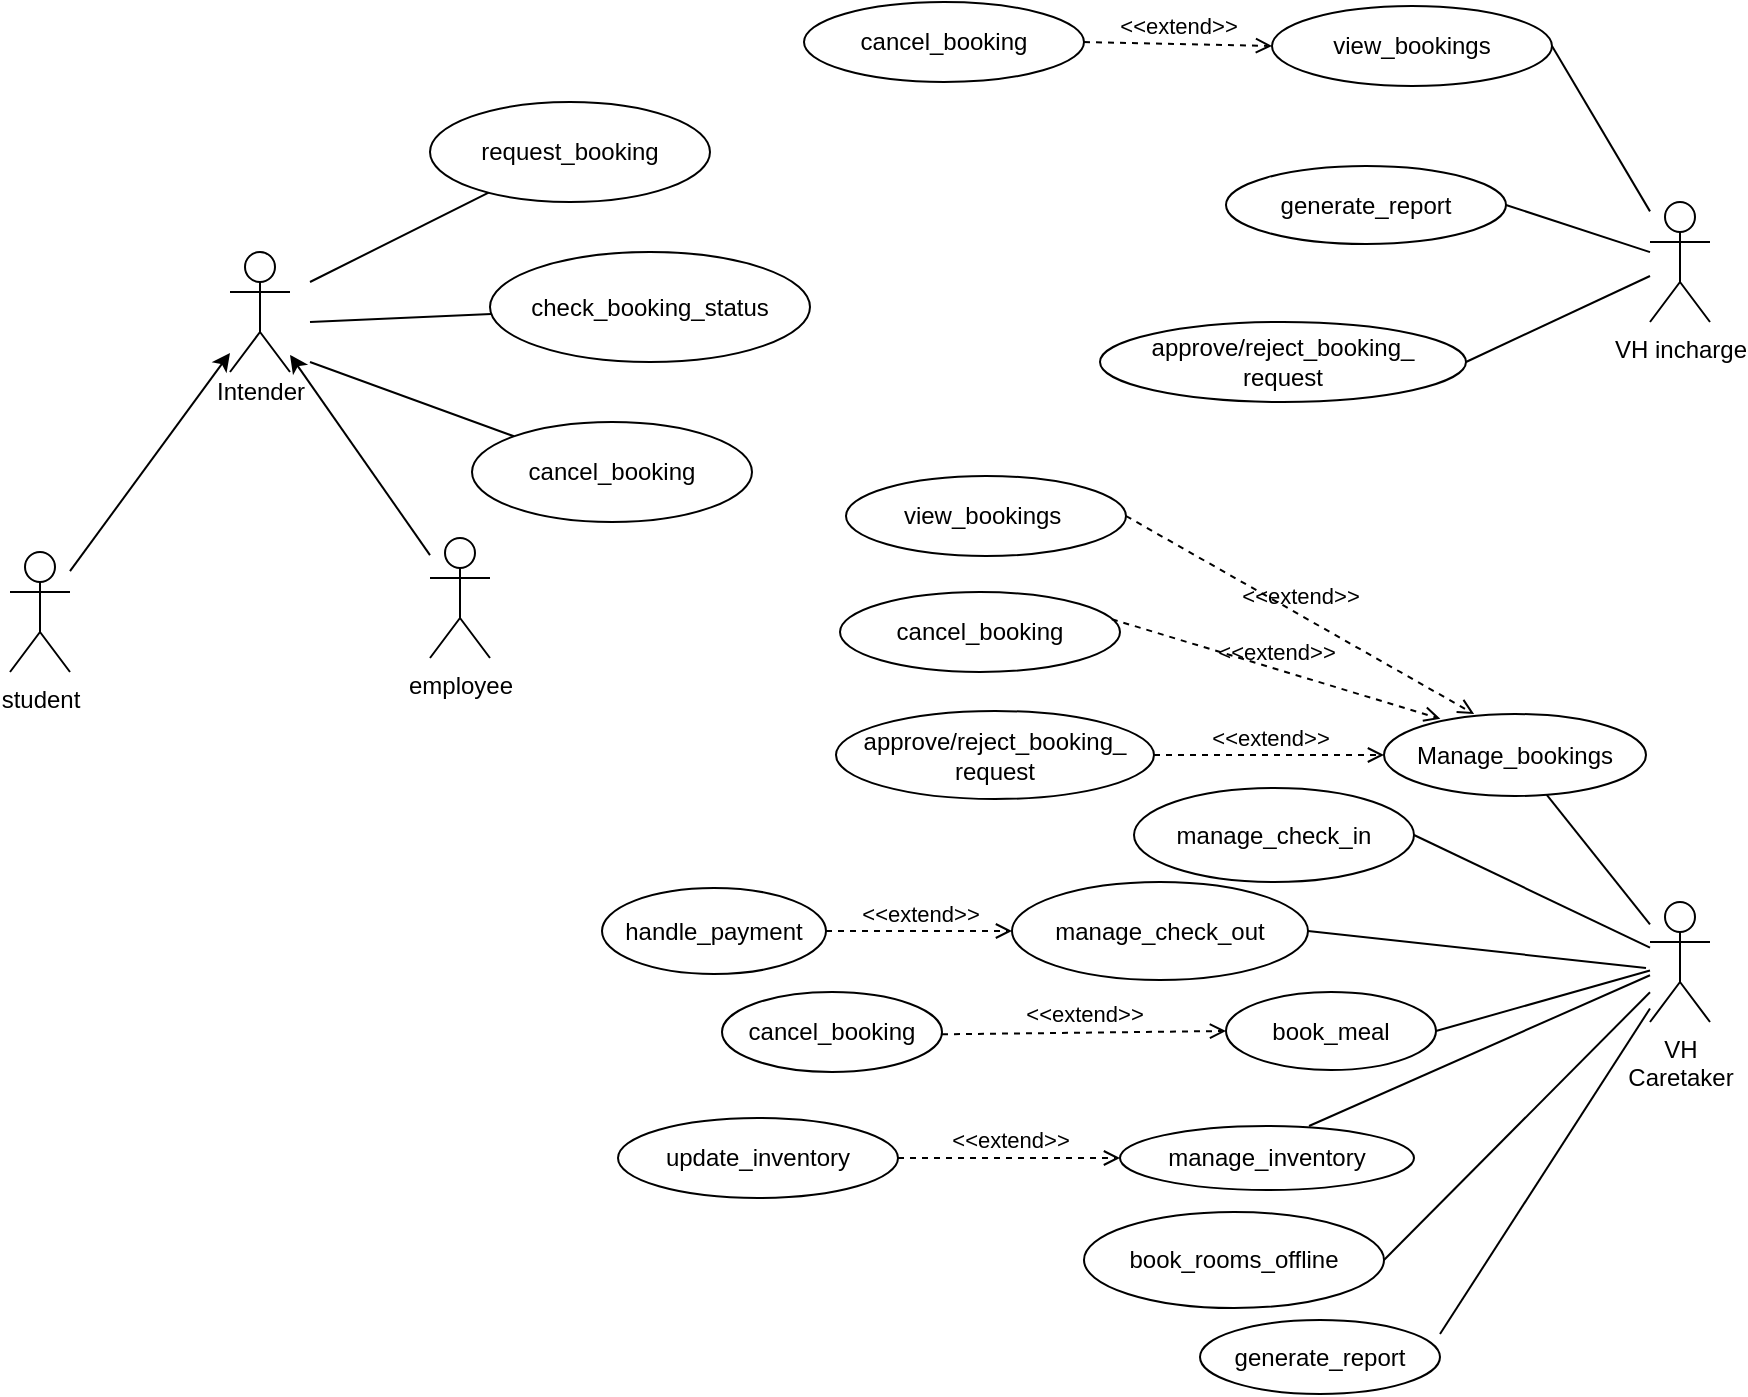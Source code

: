 <mxfile version="22.1.0" type="device">
  <diagram name="Page-1" id="o2gniuQvktMx3vP2k-OH">
    <mxGraphModel dx="1877" dy="530" grid="0" gridSize="10" guides="1" tooltips="1" connect="1" arrows="1" fold="1" page="1" pageScale="1" pageWidth="827" pageHeight="1169" background="#FFFFFF" math="0" shadow="0">
      <root>
        <mxCell id="0" />
        <mxCell id="1" parent="0" />
        <mxCell id="ea3nt5I8Ip7ldwUN47iV-6" value="" style="shape=umlActor;verticalLabelPosition=top;verticalAlign=bottom;html=1;outlineConnect=0;labelPosition=center;align=center;" parent="1" vertex="1">
          <mxGeometry x="40" y="195" width="30" height="60" as="geometry" />
        </mxCell>
        <mxCell id="ea3nt5I8Ip7ldwUN47iV-9" value="" style="endArrow=none;html=1;rounded=0;" parent="1" target="ea3nt5I8Ip7ldwUN47iV-15" edge="1">
          <mxGeometry width="50" height="50" relative="1" as="geometry">
            <mxPoint x="80" y="210" as="sourcePoint" />
            <mxPoint x="160" y="160" as="targetPoint" />
          </mxGeometry>
        </mxCell>
        <mxCell id="ea3nt5I8Ip7ldwUN47iV-12" value="" style="endArrow=none;html=1;rounded=0;" parent="1" target="ea3nt5I8Ip7ldwUN47iV-16" edge="1">
          <mxGeometry width="50" height="50" relative="1" as="geometry">
            <mxPoint x="80" y="230" as="sourcePoint" />
            <mxPoint x="160" y="230" as="targetPoint" />
          </mxGeometry>
        </mxCell>
        <mxCell id="ea3nt5I8Ip7ldwUN47iV-13" value="" style="endArrow=none;html=1;rounded=0;" parent="1" target="ea3nt5I8Ip7ldwUN47iV-17" edge="1">
          <mxGeometry width="50" height="50" relative="1" as="geometry">
            <mxPoint x="80" y="250" as="sourcePoint" />
            <mxPoint x="160" y="290" as="targetPoint" />
          </mxGeometry>
        </mxCell>
        <mxCell id="ea3nt5I8Ip7ldwUN47iV-15" value="request_booking" style="ellipse;whiteSpace=wrap;html=1;" parent="1" vertex="1">
          <mxGeometry x="140" y="120" width="140" height="50" as="geometry" />
        </mxCell>
        <mxCell id="ea3nt5I8Ip7ldwUN47iV-16" value="check_booking_status" style="ellipse;whiteSpace=wrap;html=1;" parent="1" vertex="1">
          <mxGeometry x="170" y="195" width="160" height="55" as="geometry" />
        </mxCell>
        <mxCell id="ea3nt5I8Ip7ldwUN47iV-17" value="cancel_booking" style="ellipse;whiteSpace=wrap;html=1;" parent="1" vertex="1">
          <mxGeometry x="161" y="280" width="140" height="50" as="geometry" />
        </mxCell>
        <mxCell id="ea3nt5I8Ip7ldwUN47iV-18" value="VH incharge" style="shape=umlActor;verticalLabelPosition=bottom;verticalAlign=top;html=1;outlineConnect=0;" parent="1" vertex="1">
          <mxGeometry x="750" y="170" width="30" height="60" as="geometry" />
        </mxCell>
        <mxCell id="ea3nt5I8Ip7ldwUN47iV-21" value="" style="endArrow=none;html=1;rounded=0;entryX=1;entryY=0.5;entryDx=0;entryDy=0;" parent="1" source="ea3nt5I8Ip7ldwUN47iV-18" target="ea3nt5I8Ip7ldwUN47iV-29" edge="1">
          <mxGeometry width="50" height="50" relative="1" as="geometry">
            <mxPoint x="740" y="170" as="sourcePoint" />
            <mxPoint x="539" y="278" as="targetPoint" />
          </mxGeometry>
        </mxCell>
        <mxCell id="ea3nt5I8Ip7ldwUN47iV-25" value="Intender" style="text;html=1;align=center;verticalAlign=middle;resizable=0;points=[];autosize=1;strokeColor=none;fillColor=none;fontSize=12;fontFamily=Helvetica;fontColor=default;" parent="1" vertex="1">
          <mxGeometry x="20" y="250" width="70" height="30" as="geometry" />
        </mxCell>
        <mxCell id="ea3nt5I8Ip7ldwUN47iV-28" value="view_bookings" style="ellipse;whiteSpace=wrap;html=1;" parent="1" vertex="1">
          <mxGeometry x="561" y="72" width="140" height="40" as="geometry" />
        </mxCell>
        <mxCell id="ea3nt5I8Ip7ldwUN47iV-29" value="approve/reject_booking_&lt;br&gt;request" style="ellipse;whiteSpace=wrap;html=1;" parent="1" vertex="1">
          <mxGeometry x="475" y="230" width="183" height="40" as="geometry" />
        </mxCell>
        <mxCell id="ea3nt5I8Ip7ldwUN47iV-30" value="cancel_booking" style="ellipse;whiteSpace=wrap;html=1;" parent="1" vertex="1">
          <mxGeometry x="327" y="70" width="140" height="40" as="geometry" />
        </mxCell>
        <mxCell id="ea3nt5I8Ip7ldwUN47iV-31" value="manage_inventory" style="ellipse;whiteSpace=wrap;html=1;" parent="1" vertex="1">
          <mxGeometry x="485" y="632" width="147" height="32" as="geometry" />
        </mxCell>
        <mxCell id="ea3nt5I8Ip7ldwUN47iV-37" value="VH &lt;br&gt;Caretaker" style="shape=umlActor;verticalLabelPosition=bottom;verticalAlign=top;html=1;outlineConnect=0;" parent="1" vertex="1">
          <mxGeometry x="750" y="520" width="30" height="60" as="geometry" />
        </mxCell>
        <mxCell id="ea3nt5I8Ip7ldwUN47iV-41" value="book_meal" style="ellipse;whiteSpace=wrap;html=1;" parent="1" vertex="1">
          <mxGeometry x="538" y="565" width="105" height="39" as="geometry" />
        </mxCell>
        <mxCell id="ea3nt5I8Ip7ldwUN47iV-42" value="update_inventory" style="ellipse;whiteSpace=wrap;html=1;" parent="1" vertex="1">
          <mxGeometry x="234" y="628" width="140" height="40" as="geometry" />
        </mxCell>
        <mxCell id="ea3nt5I8Ip7ldwUN47iV-44" value="" style="endArrow=none;html=1;rounded=0;exitX=0.643;exitY=0;exitDx=0;exitDy=0;exitPerimeter=0;" parent="1" source="ea3nt5I8Ip7ldwUN47iV-31" target="ea3nt5I8Ip7ldwUN47iV-37" edge="1">
          <mxGeometry width="50" height="50" relative="1" as="geometry">
            <mxPoint x="650" y="470" as="sourcePoint" />
            <mxPoint x="700" y="420" as="targetPoint" />
          </mxGeometry>
        </mxCell>
        <mxCell id="ea3nt5I8Ip7ldwUN47iV-47" value="manage_check_in" style="ellipse;whiteSpace=wrap;html=1;" parent="1" vertex="1">
          <mxGeometry x="492" y="463" width="140" height="47" as="geometry" />
        </mxCell>
        <mxCell id="ea3nt5I8Ip7ldwUN47iV-48" value="manage_check_out" style="ellipse;whiteSpace=wrap;html=1;" parent="1" vertex="1">
          <mxGeometry x="431" y="510" width="148" height="49" as="geometry" />
        </mxCell>
        <mxCell id="ea3nt5I8Ip7ldwUN47iV-49" value="cancel_booking" style="ellipse;whiteSpace=wrap;html=1;" parent="1" vertex="1">
          <mxGeometry x="286" y="565" width="110" height="40" as="geometry" />
        </mxCell>
        <mxCell id="ea3nt5I8Ip7ldwUN47iV-50" value="" style="endArrow=none;html=1;rounded=0;exitX=1;exitY=0.5;exitDx=0;exitDy=0;" parent="1" source="ea3nt5I8Ip7ldwUN47iV-41" target="ea3nt5I8Ip7ldwUN47iV-37" edge="1">
          <mxGeometry width="50" height="50" relative="1" as="geometry">
            <mxPoint x="500" y="400" as="sourcePoint" />
            <mxPoint x="740" y="440" as="targetPoint" />
          </mxGeometry>
        </mxCell>
        <mxCell id="ea3nt5I8Ip7ldwUN47iV-51" value="&amp;lt;&amp;lt;extend&amp;gt;&amp;gt;" style="html=1;verticalAlign=bottom;labelBackgroundColor=none;endArrow=open;endFill=0;dashed=1;rounded=0;entryX=0;entryY=0.5;entryDx=0;entryDy=0;exitX=1;exitY=0.529;exitDx=0;exitDy=0;exitPerimeter=0;" parent="1" source="ea3nt5I8Ip7ldwUN47iV-49" target="ea3nt5I8Ip7ldwUN47iV-41" edge="1">
          <mxGeometry width="160" relative="1" as="geometry">
            <mxPoint x="450" y="370" as="sourcePoint" />
            <mxPoint x="610" y="370" as="targetPoint" />
          </mxGeometry>
        </mxCell>
        <mxCell id="ea3nt5I8Ip7ldwUN47iV-52" value="Manage_bookings" style="ellipse;whiteSpace=wrap;html=1;" parent="1" vertex="1">
          <mxGeometry x="617" y="426" width="131" height="41" as="geometry" />
        </mxCell>
        <mxCell id="ea3nt5I8Ip7ldwUN47iV-53" value="approve/reject_booking_ request" style="ellipse;whiteSpace=wrap;html=1;" parent="1" vertex="1">
          <mxGeometry x="343" y="424.5" width="159" height="44" as="geometry" />
        </mxCell>
        <mxCell id="ea3nt5I8Ip7ldwUN47iV-54" value="cancel_booking" style="ellipse;whiteSpace=wrap;html=1;" parent="1" vertex="1">
          <mxGeometry x="345" y="365" width="140" height="40" as="geometry" />
        </mxCell>
        <mxCell id="ea3nt5I8Ip7ldwUN47iV-55" value="view_bookings&amp;nbsp;" style="ellipse;whiteSpace=wrap;html=1;" parent="1" vertex="1">
          <mxGeometry x="348" y="307" width="140" height="40" as="geometry" />
        </mxCell>
        <mxCell id="ea3nt5I8Ip7ldwUN47iV-56" value="&amp;lt;&amp;lt;extend&amp;gt;&amp;gt;" style="html=1;verticalAlign=bottom;labelBackgroundColor=none;endArrow=open;endFill=0;dashed=1;rounded=0;entryX=0;entryY=0.5;entryDx=0;entryDy=0;exitX=1;exitY=0.5;exitDx=0;exitDy=0;" parent="1" source="ea3nt5I8Ip7ldwUN47iV-30" target="ea3nt5I8Ip7ldwUN47iV-28" edge="1">
          <mxGeometry width="160" relative="1" as="geometry">
            <mxPoint x="280" y="60" as="sourcePoint" />
            <mxPoint x="440" y="100" as="targetPoint" />
          </mxGeometry>
        </mxCell>
        <mxCell id="ea3nt5I8Ip7ldwUN47iV-57" value="" style="endArrow=none;html=1;rounded=0;" parent="1" source="ea3nt5I8Ip7ldwUN47iV-52" target="ea3nt5I8Ip7ldwUN47iV-37" edge="1">
          <mxGeometry width="50" height="50" relative="1" as="geometry">
            <mxPoint x="450" y="420" as="sourcePoint" />
            <mxPoint x="500" y="370" as="targetPoint" />
          </mxGeometry>
        </mxCell>
        <mxCell id="ea3nt5I8Ip7ldwUN47iV-59" value="&amp;lt;&amp;lt;extend&amp;gt;&amp;gt;" style="html=1;verticalAlign=bottom;labelBackgroundColor=none;endArrow=open;endFill=0;dashed=1;rounded=0;exitX=1;exitY=0.5;exitDx=0;exitDy=0;entryX=0.344;entryY=0;entryDx=0;entryDy=0;entryPerimeter=0;" parent="1" source="ea3nt5I8Ip7ldwUN47iV-55" target="ea3nt5I8Ip7ldwUN47iV-52" edge="1">
          <mxGeometry width="160" relative="1" as="geometry">
            <mxPoint x="610" y="400" as="sourcePoint" />
            <mxPoint x="623" y="355" as="targetPoint" />
          </mxGeometry>
        </mxCell>
        <mxCell id="ea3nt5I8Ip7ldwUN47iV-60" value="&amp;lt;&amp;lt;extend&amp;gt;&amp;gt;" style="html=1;verticalAlign=bottom;labelBackgroundColor=none;endArrow=open;endFill=0;dashed=1;rounded=0;exitX=0.971;exitY=0.34;exitDx=0;exitDy=0;exitPerimeter=0;entryX=0.215;entryY=0.059;entryDx=0;entryDy=0;entryPerimeter=0;" parent="1" source="ea3nt5I8Ip7ldwUN47iV-54" target="ea3nt5I8Ip7ldwUN47iV-52" edge="1">
          <mxGeometry width="160" relative="1" as="geometry">
            <mxPoint x="400" y="350" as="sourcePoint" />
            <mxPoint x="560" y="350" as="targetPoint" />
          </mxGeometry>
        </mxCell>
        <mxCell id="ea3nt5I8Ip7ldwUN47iV-61" value="" style="endArrow=none;html=1;rounded=0;exitX=1;exitY=0.5;exitDx=0;exitDy=0;" parent="1" source="ea3nt5I8Ip7ldwUN47iV-47" target="ea3nt5I8Ip7ldwUN47iV-37" edge="1">
          <mxGeometry width="50" height="50" relative="1" as="geometry">
            <mxPoint x="454" y="683" as="sourcePoint" />
            <mxPoint x="732" y="540" as="targetPoint" />
          </mxGeometry>
        </mxCell>
        <mxCell id="ea3nt5I8Ip7ldwUN47iV-63" value="" style="endArrow=none;html=1;rounded=0;exitX=1;exitY=0.5;exitDx=0;exitDy=0;" parent="1" source="ea3nt5I8Ip7ldwUN47iV-48" edge="1">
          <mxGeometry width="50" height="50" relative="1" as="geometry">
            <mxPoint x="364" y="526" as="sourcePoint" />
            <mxPoint x="748" y="553" as="targetPoint" />
          </mxGeometry>
        </mxCell>
        <mxCell id="ea3nt5I8Ip7ldwUN47iV-64" value="&amp;lt;&amp;lt;extend&amp;gt;&amp;gt;" style="html=1;verticalAlign=bottom;labelBackgroundColor=none;endArrow=open;endFill=0;dashed=1;rounded=0;entryX=0;entryY=0.5;entryDx=0;entryDy=0;exitX=1;exitY=0.5;exitDx=0;exitDy=0;" parent="1" source="ea3nt5I8Ip7ldwUN47iV-65" target="ea3nt5I8Ip7ldwUN47iV-48" edge="1">
          <mxGeometry width="160" relative="1" as="geometry">
            <mxPoint x="328" y="499" as="sourcePoint" />
            <mxPoint x="273" y="532" as="targetPoint" />
          </mxGeometry>
        </mxCell>
        <mxCell id="ea3nt5I8Ip7ldwUN47iV-65" value="handle_payment" style="ellipse;whiteSpace=wrap;html=1;" parent="1" vertex="1">
          <mxGeometry x="226" y="513" width="112" height="43" as="geometry" />
        </mxCell>
        <mxCell id="ea3nt5I8Ip7ldwUN47iV-67" value="" style="endArrow=none;html=1;rounded=0;exitX=1;exitY=0.5;exitDx=0;exitDy=0;" parent="1" source="ea3nt5I8Ip7ldwUN47iV-28" target="ea3nt5I8Ip7ldwUN47iV-18" edge="1">
          <mxGeometry width="50" height="50" relative="1" as="geometry">
            <mxPoint x="453" y="219" as="sourcePoint" />
            <mxPoint x="503" y="169" as="targetPoint" />
          </mxGeometry>
        </mxCell>
        <mxCell id="ea3nt5I8Ip7ldwUN47iV-68" value="&amp;lt;&amp;lt;extend&amp;gt;&amp;gt;" style="html=1;verticalAlign=bottom;labelBackgroundColor=none;endArrow=open;endFill=0;dashed=1;rounded=0;entryX=0;entryY=0.5;entryDx=0;entryDy=0;exitX=1;exitY=0.5;exitDx=0;exitDy=0;" parent="1" source="ea3nt5I8Ip7ldwUN47iV-42" target="ea3nt5I8Ip7ldwUN47iV-31" edge="1">
          <mxGeometry width="160" relative="1" as="geometry">
            <mxPoint x="407" y="686" as="sourcePoint" />
            <mxPoint x="567" y="686" as="targetPoint" />
          </mxGeometry>
        </mxCell>
        <mxCell id="ea3nt5I8Ip7ldwUN47iV-69" value="book_rooms_offline" style="ellipse;whiteSpace=wrap;html=1;" parent="1" vertex="1">
          <mxGeometry x="467" y="675" width="150" height="48" as="geometry" />
        </mxCell>
        <mxCell id="ea3nt5I8Ip7ldwUN47iV-70" value="" style="endArrow=none;html=1;rounded=0;exitX=1;exitY=0.5;exitDx=0;exitDy=0;" parent="1" source="ea3nt5I8Ip7ldwUN47iV-69" target="ea3nt5I8Ip7ldwUN47iV-37" edge="1">
          <mxGeometry width="50" height="50" relative="1" as="geometry">
            <mxPoint x="398" y="479" as="sourcePoint" />
            <mxPoint x="448" y="429" as="targetPoint" />
          </mxGeometry>
        </mxCell>
        <mxCell id="Dr3gtSxPXgM3pEe4yAD6-1" value="&amp;lt;&amp;lt;extend&amp;gt;&amp;gt;" style="html=1;verticalAlign=bottom;labelBackgroundColor=none;endArrow=open;endFill=0;dashed=1;rounded=0;exitX=1;exitY=0.5;exitDx=0;exitDy=0;entryX=0;entryY=0.5;entryDx=0;entryDy=0;entryPerimeter=0;" parent="1" source="ea3nt5I8Ip7ldwUN47iV-53" target="ea3nt5I8Ip7ldwUN47iV-52" edge="1">
          <mxGeometry width="160" relative="1" as="geometry">
            <mxPoint x="460" y="443.5" as="sourcePoint" />
            <mxPoint x="620" y="443.5" as="targetPoint" />
          </mxGeometry>
        </mxCell>
        <mxCell id="Dr3gtSxPXgM3pEe4yAD6-2" value="generate_report" style="ellipse;whiteSpace=wrap;html=1;" parent="1" vertex="1">
          <mxGeometry x="538" y="152" width="140" height="39" as="geometry" />
        </mxCell>
        <mxCell id="Dr3gtSxPXgM3pEe4yAD6-4" value="generate_report" style="ellipse;whiteSpace=wrap;html=1;" parent="1" vertex="1">
          <mxGeometry x="525" y="729" width="120" height="37" as="geometry" />
        </mxCell>
        <mxCell id="Dr3gtSxPXgM3pEe4yAD6-6" value="" style="endArrow=none;html=1;rounded=0;exitX=1;exitY=0.5;exitDx=0;exitDy=0;" parent="1" source="Dr3gtSxPXgM3pEe4yAD6-2" target="ea3nt5I8Ip7ldwUN47iV-18" edge="1">
          <mxGeometry width="50" height="50" relative="1" as="geometry">
            <mxPoint x="387" y="307" as="sourcePoint" />
            <mxPoint x="437" y="257" as="targetPoint" />
          </mxGeometry>
        </mxCell>
        <mxCell id="Dr3gtSxPXgM3pEe4yAD6-7" value="" style="endArrow=none;html=1;rounded=0;exitX=1;exitY=0.189;exitDx=0;exitDy=0;exitPerimeter=0;" parent="1" source="Dr3gtSxPXgM3pEe4yAD6-4" target="ea3nt5I8Ip7ldwUN47iV-37" edge="1">
          <mxGeometry width="50" height="50" relative="1" as="geometry">
            <mxPoint x="387" y="607" as="sourcePoint" />
            <mxPoint x="437" y="557" as="targetPoint" />
          </mxGeometry>
        </mxCell>
        <mxCell id="ngBmibzNWCNQhMU-bTbV-1" value="student" style="shape=umlActor;verticalLabelPosition=bottom;verticalAlign=top;html=1;outlineConnect=0;" vertex="1" parent="1">
          <mxGeometry x="-70" y="345" width="30" height="60" as="geometry" />
        </mxCell>
        <mxCell id="ngBmibzNWCNQhMU-bTbV-2" value="employee" style="shape=umlActor;verticalLabelPosition=bottom;verticalAlign=top;html=1;outlineConnect=0;" vertex="1" parent="1">
          <mxGeometry x="140" y="338" width="30" height="60" as="geometry" />
        </mxCell>
        <mxCell id="ngBmibzNWCNQhMU-bTbV-3" value="" style="endArrow=classic;html=1;rounded=0;" edge="1" parent="1" source="ngBmibzNWCNQhMU-bTbV-1" target="ea3nt5I8Ip7ldwUN47iV-6">
          <mxGeometry width="50" height="50" relative="1" as="geometry">
            <mxPoint x="387" y="369" as="sourcePoint" />
            <mxPoint x="437" y="319" as="targetPoint" />
          </mxGeometry>
        </mxCell>
        <mxCell id="ngBmibzNWCNQhMU-bTbV-4" value="" style="endArrow=classic;html=1;rounded=0;" edge="1" parent="1" source="ngBmibzNWCNQhMU-bTbV-2" target="ea3nt5I8Ip7ldwUN47iV-6">
          <mxGeometry width="50" height="50" relative="1" as="geometry">
            <mxPoint x="387" y="369" as="sourcePoint" />
            <mxPoint x="437" y="319" as="targetPoint" />
          </mxGeometry>
        </mxCell>
      </root>
    </mxGraphModel>
  </diagram>
</mxfile>
